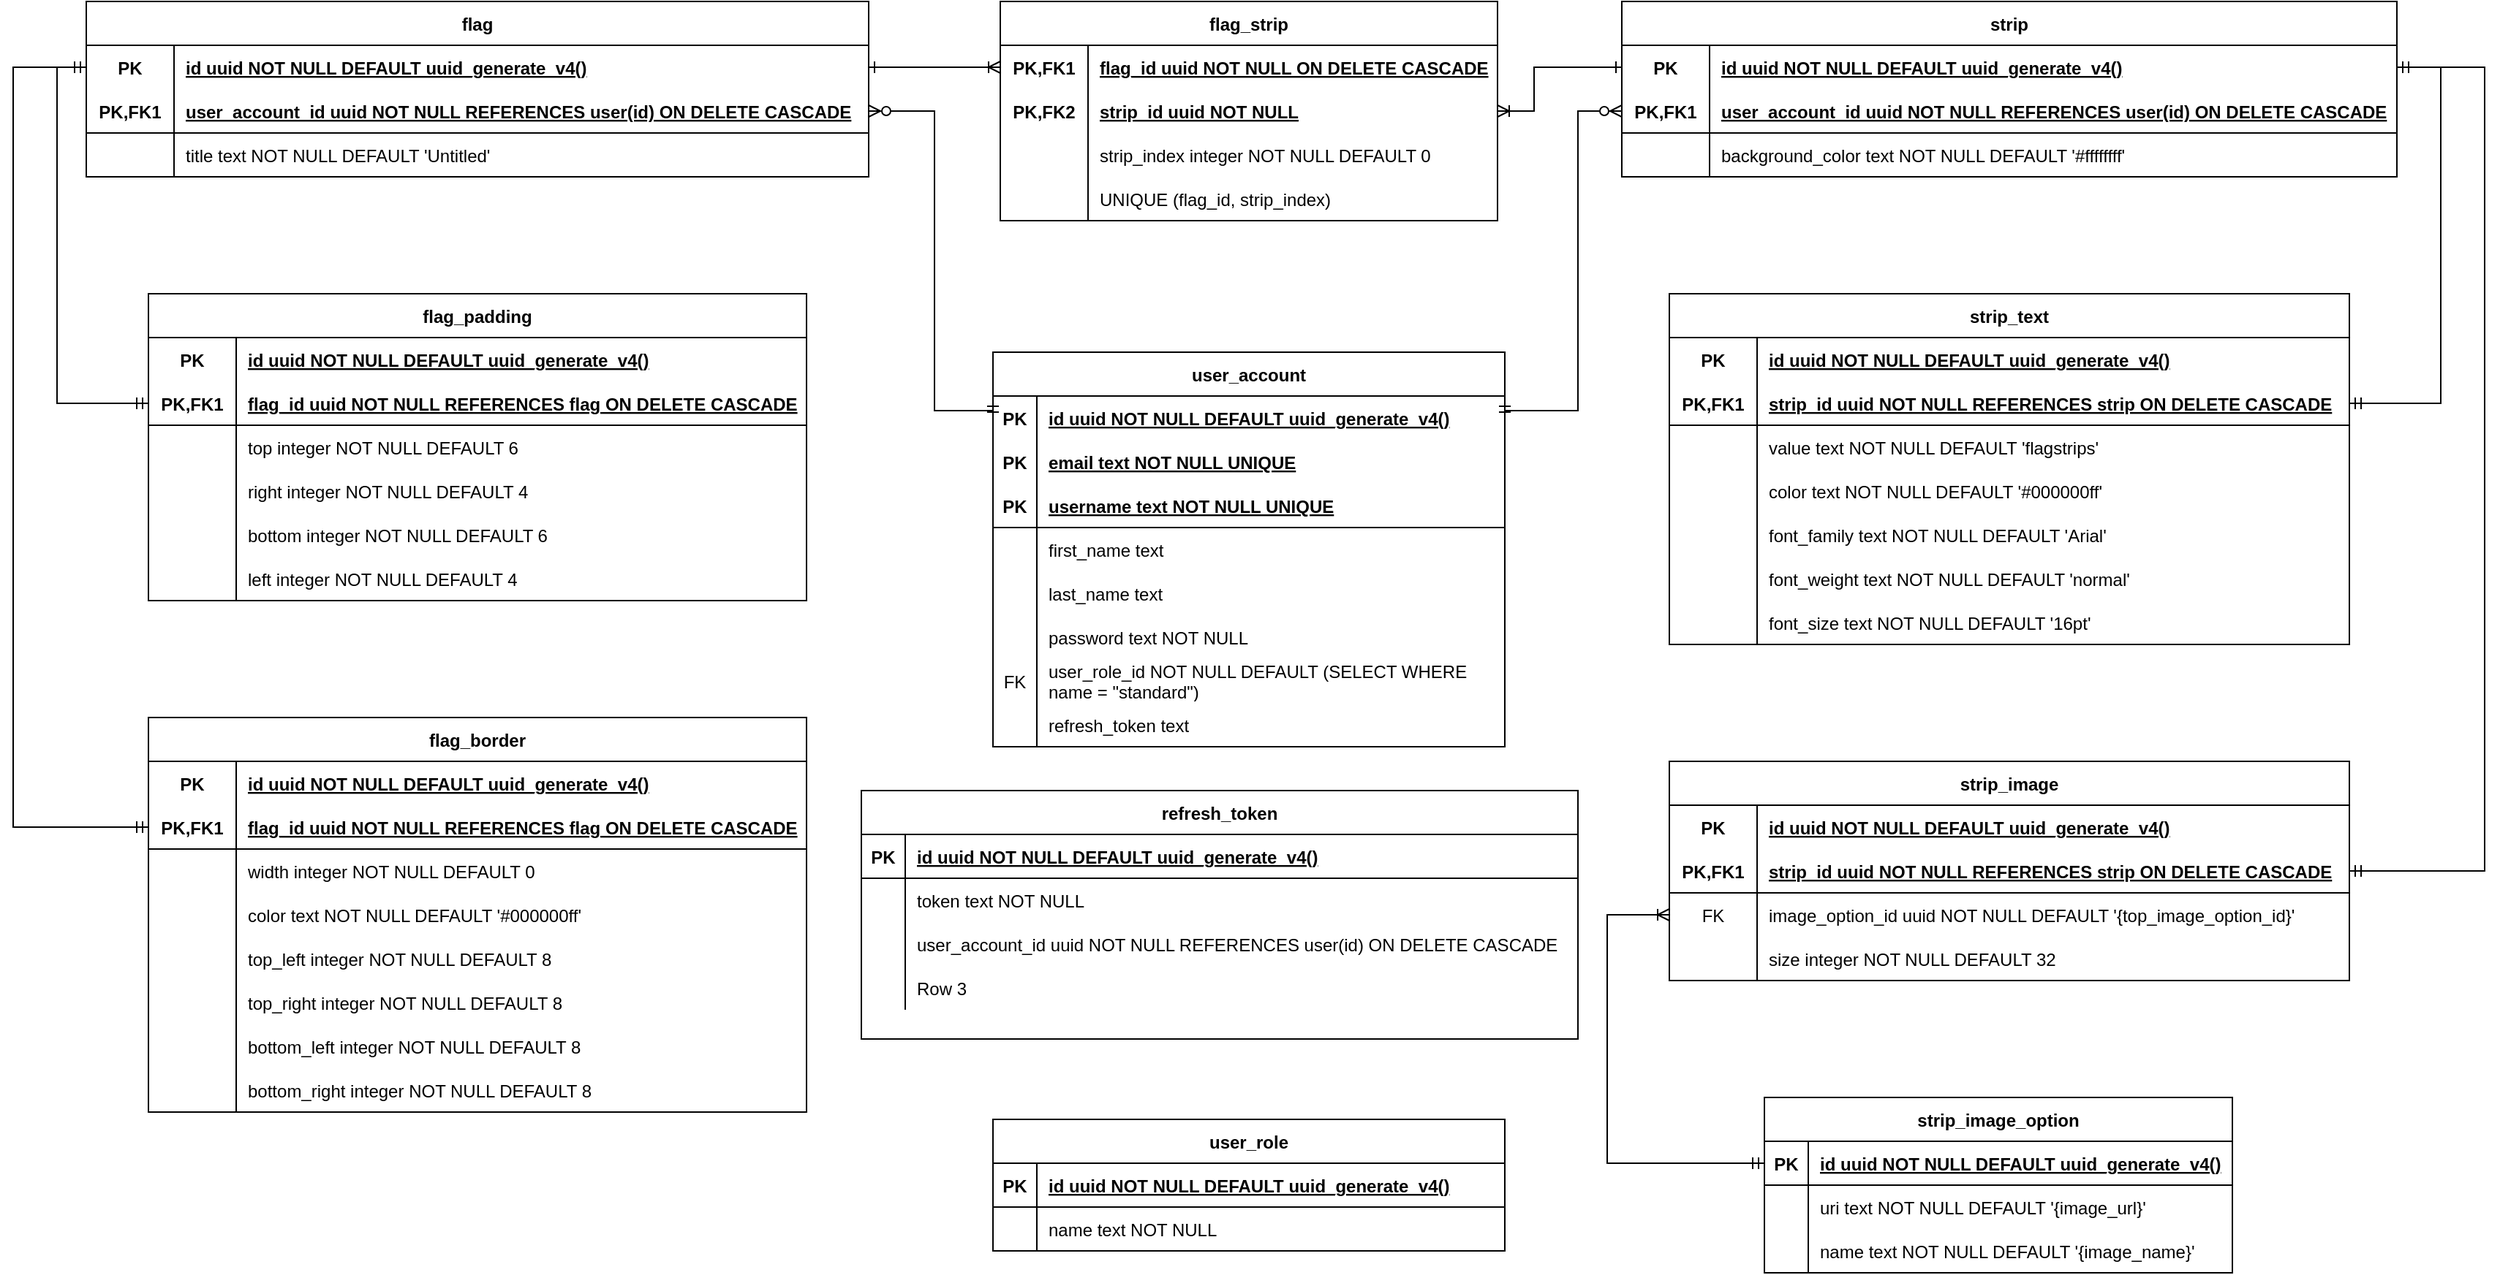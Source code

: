 <mxfile version="14.9.3" type="device"><diagram id="R2lEEEUBdFMjLlhIrx00" name="Page-1"><mxGraphModel dx="2912" dy="1156" grid="1" gridSize="10" guides="1" tooltips="1" connect="1" arrows="1" fold="1" page="1" pageScale="1" pageWidth="850" pageHeight="1100" math="0" shadow="0" extFonts="Permanent Marker^https://fonts.googleapis.com/css?family=Permanent+Marker"><root><mxCell id="0"/><mxCell id="1" parent="0"/><mxCell id="C-vyLk0tnHw3VtMMgP7b-2" value="flag" style="shape=table;startSize=30;container=1;collapsible=1;childLayout=tableLayout;fixedRows=1;rowLines=0;fontStyle=1;align=center;resizeLast=1;" parent="1" vertex="1"><mxGeometry x="-10" y="80" width="535" height="120" as="geometry"/></mxCell><mxCell id="UNhdO8GFjNrv85onoq7I-6" value="" style="shape=partialRectangle;collapsible=0;dropTarget=0;pointerEvents=0;fillColor=none;top=0;left=0;bottom=1;right=0;points=[[0,0.5],[1,0.5]];portConstraint=eastwest;strokeColor=none;" parent="C-vyLk0tnHw3VtMMgP7b-2" vertex="1"><mxGeometry y="30" width="535" height="30" as="geometry"/></mxCell><mxCell id="UNhdO8GFjNrv85onoq7I-7" value="PK" style="shape=partialRectangle;connectable=0;fillColor=none;top=0;left=0;bottom=0;right=0;fontStyle=1;overflow=hidden;" parent="UNhdO8GFjNrv85onoq7I-6" vertex="1"><mxGeometry width="60" height="30" as="geometry"/></mxCell><mxCell id="UNhdO8GFjNrv85onoq7I-8" value="id uuid NOT NULL DEFAULT uuid_generate_v4()" style="shape=partialRectangle;connectable=0;fillColor=none;top=0;left=0;bottom=0;right=0;align=left;spacingLeft=6;fontStyle=5;overflow=hidden;" parent="UNhdO8GFjNrv85onoq7I-6" vertex="1"><mxGeometry x="60" width="475" height="30" as="geometry"/></mxCell><mxCell id="cIe-y8uzcg8fIpaP_1yz-200" style="shape=partialRectangle;collapsible=0;dropTarget=0;pointerEvents=0;fillColor=none;top=0;left=0;bottom=1;right=0;points=[[0,0.5],[1,0.5]];portConstraint=eastwest;" parent="C-vyLk0tnHw3VtMMgP7b-2" vertex="1"><mxGeometry y="60" width="535" height="30" as="geometry"/></mxCell><mxCell id="cIe-y8uzcg8fIpaP_1yz-201" value="PK,FK1" style="shape=partialRectangle;connectable=0;fillColor=none;top=0;left=0;bottom=0;right=0;fontStyle=1;overflow=hidden;" parent="cIe-y8uzcg8fIpaP_1yz-200" vertex="1"><mxGeometry width="60" height="30" as="geometry"/></mxCell><mxCell id="cIe-y8uzcg8fIpaP_1yz-202" value="user_account_id uuid NOT NULL REFERENCES user(id) ON DELETE CASCADE" style="shape=partialRectangle;connectable=0;fillColor=none;top=0;left=0;bottom=0;right=0;align=left;spacingLeft=6;fontStyle=5;overflow=hidden;" parent="cIe-y8uzcg8fIpaP_1yz-200" vertex="1"><mxGeometry x="60" width="475" height="30" as="geometry"/></mxCell><mxCell id="C-vyLk0tnHw3VtMMgP7b-6" value="" style="shape=partialRectangle;collapsible=0;dropTarget=0;pointerEvents=0;fillColor=none;points=[[0,0.5],[1,0.5]];portConstraint=eastwest;top=0;left=0;right=0;bottom=0;" parent="C-vyLk0tnHw3VtMMgP7b-2" vertex="1"><mxGeometry y="90" width="535" height="30" as="geometry"/></mxCell><mxCell id="C-vyLk0tnHw3VtMMgP7b-7" value="" style="shape=partialRectangle;overflow=hidden;connectable=0;fillColor=none;top=0;left=0;bottom=0;right=0;" parent="C-vyLk0tnHw3VtMMgP7b-6" vertex="1"><mxGeometry width="60" height="30" as="geometry"/></mxCell><mxCell id="C-vyLk0tnHw3VtMMgP7b-8" value="title text NOT NULL DEFAULT 'Untitled'" style="shape=partialRectangle;overflow=hidden;connectable=0;fillColor=none;top=0;left=0;bottom=0;right=0;align=left;spacingLeft=6;" parent="C-vyLk0tnHw3VtMMgP7b-6" vertex="1"><mxGeometry x="60" width="475" height="30" as="geometry"/></mxCell><mxCell id="C-vyLk0tnHw3VtMMgP7b-13" value="flag_strip" style="shape=table;startSize=30;container=1;collapsible=1;childLayout=tableLayout;fixedRows=1;rowLines=0;fontStyle=1;align=center;resizeLast=1;" parent="1" vertex="1"><mxGeometry x="615" y="80" width="340" height="150" as="geometry"/></mxCell><mxCell id="C-vyLk0tnHw3VtMMgP7b-17" value="" style="shape=partialRectangle;collapsible=0;dropTarget=0;pointerEvents=0;fillColor=none;points=[[0,0.5],[1,0.5]];portConstraint=eastwest;top=0;left=0;right=0;bottom=0;" parent="C-vyLk0tnHw3VtMMgP7b-13" vertex="1"><mxGeometry y="30" width="340" height="30" as="geometry"/></mxCell><mxCell id="C-vyLk0tnHw3VtMMgP7b-18" value="PK,FK1" style="shape=partialRectangle;overflow=hidden;connectable=0;fillColor=none;top=0;left=0;bottom=0;right=0;fontStyle=1" parent="C-vyLk0tnHw3VtMMgP7b-17" vertex="1"><mxGeometry width="60" height="30" as="geometry"/></mxCell><mxCell id="C-vyLk0tnHw3VtMMgP7b-19" value="flag_id uuid NOT NULL ON DELETE CASCADE" style="shape=partialRectangle;overflow=hidden;connectable=0;fillColor=none;top=0;left=0;bottom=0;right=0;align=left;spacingLeft=6;fontStyle=5" parent="C-vyLk0tnHw3VtMMgP7b-17" vertex="1"><mxGeometry x="60" width="280" height="30" as="geometry"/></mxCell><mxCell id="C-vyLk0tnHw3VtMMgP7b-20" value="" style="shape=partialRectangle;collapsible=0;dropTarget=0;pointerEvents=0;fillColor=none;points=[[0,0.5],[1,0.5]];portConstraint=eastwest;top=0;left=0;right=0;bottom=0;" parent="C-vyLk0tnHw3VtMMgP7b-13" vertex="1"><mxGeometry y="60" width="340" height="30" as="geometry"/></mxCell><mxCell id="C-vyLk0tnHw3VtMMgP7b-21" value="PK,FK2" style="shape=partialRectangle;overflow=hidden;connectable=0;fillColor=none;top=0;left=0;bottom=0;right=0;fontStyle=1" parent="C-vyLk0tnHw3VtMMgP7b-20" vertex="1"><mxGeometry width="60" height="30" as="geometry"/></mxCell><mxCell id="C-vyLk0tnHw3VtMMgP7b-22" value="strip_id uuid NOT NULL" style="shape=partialRectangle;overflow=hidden;connectable=0;fillColor=none;top=0;left=0;bottom=0;right=0;align=left;spacingLeft=6;fontStyle=5" parent="C-vyLk0tnHw3VtMMgP7b-20" vertex="1"><mxGeometry x="60" width="280" height="30" as="geometry"/></mxCell><mxCell id="x90O1mOCyo1bObd5cGDE-1" style="shape=partialRectangle;collapsible=0;dropTarget=0;pointerEvents=0;fillColor=none;points=[[0,0.5],[1,0.5]];portConstraint=eastwest;top=0;left=0;right=0;bottom=0;" parent="C-vyLk0tnHw3VtMMgP7b-13" vertex="1"><mxGeometry y="90" width="340" height="30" as="geometry"/></mxCell><mxCell id="x90O1mOCyo1bObd5cGDE-2" style="shape=partialRectangle;overflow=hidden;connectable=0;fillColor=none;top=0;left=0;bottom=0;right=0;fontStyle=1" parent="x90O1mOCyo1bObd5cGDE-1" vertex="1"><mxGeometry width="60" height="30" as="geometry"/></mxCell><mxCell id="x90O1mOCyo1bObd5cGDE-3" value="strip_index integer NOT NULL DEFAULT 0" style="shape=partialRectangle;overflow=hidden;connectable=0;fillColor=none;top=0;left=0;bottom=0;right=0;align=left;spacingLeft=6;fontStyle=0" parent="x90O1mOCyo1bObd5cGDE-1" vertex="1"><mxGeometry x="60" width="280" height="30" as="geometry"/></mxCell><mxCell id="x90O1mOCyo1bObd5cGDE-4" style="shape=partialRectangle;collapsible=0;dropTarget=0;pointerEvents=0;fillColor=none;points=[[0,0.5],[1,0.5]];portConstraint=eastwest;top=0;left=0;right=0;bottom=0;" parent="C-vyLk0tnHw3VtMMgP7b-13" vertex="1"><mxGeometry y="120" width="340" height="30" as="geometry"/></mxCell><mxCell id="x90O1mOCyo1bObd5cGDE-5" style="shape=partialRectangle;overflow=hidden;connectable=0;fillColor=none;top=0;left=0;bottom=0;right=0;fontStyle=1" parent="x90O1mOCyo1bObd5cGDE-4" vertex="1"><mxGeometry width="60" height="30" as="geometry"/></mxCell><mxCell id="x90O1mOCyo1bObd5cGDE-6" value="UNIQUE (flag_id, strip_index)" style="shape=partialRectangle;overflow=hidden;connectable=0;fillColor=none;top=0;left=0;bottom=0;right=0;align=left;spacingLeft=6;fontStyle=0" parent="x90O1mOCyo1bObd5cGDE-4" vertex="1"><mxGeometry x="60" width="280" height="30" as="geometry"/></mxCell><mxCell id="C-vyLk0tnHw3VtMMgP7b-23" value="strip" style="shape=table;startSize=30;container=1;collapsible=1;childLayout=tableLayout;fixedRows=1;rowLines=0;fontStyle=1;align=center;resizeLast=1;" parent="1" vertex="1"><mxGeometry x="1040" y="80" width="530" height="120" as="geometry"><mxRectangle x="240" y="80" width="60" height="30" as="alternateBounds"/></mxGeometry></mxCell><mxCell id="C-vyLk0tnHw3VtMMgP7b-24" value="" style="shape=partialRectangle;collapsible=0;dropTarget=0;pointerEvents=0;fillColor=none;points=[[0,0.5],[1,0.5]];portConstraint=eastwest;top=0;left=0;right=0;bottom=1;strokeColor=none;" parent="C-vyLk0tnHw3VtMMgP7b-23" vertex="1"><mxGeometry y="30" width="530" height="30" as="geometry"/></mxCell><mxCell id="C-vyLk0tnHw3VtMMgP7b-25" value="PK" style="shape=partialRectangle;overflow=hidden;connectable=0;fillColor=none;top=0;left=0;bottom=0;right=0;fontStyle=1;" parent="C-vyLk0tnHw3VtMMgP7b-24" vertex="1"><mxGeometry width="60" height="30" as="geometry"/></mxCell><mxCell id="C-vyLk0tnHw3VtMMgP7b-26" value="id uuid NOT NULL DEFAULT uuid_generate_v4()" style="shape=partialRectangle;overflow=hidden;connectable=0;fillColor=none;top=0;left=0;bottom=0;right=0;align=left;spacingLeft=6;fontStyle=5;" parent="C-vyLk0tnHw3VtMMgP7b-24" vertex="1"><mxGeometry x="60" width="470" height="30" as="geometry"/></mxCell><mxCell id="cIe-y8uzcg8fIpaP_1yz-197" style="shape=partialRectangle;collapsible=0;dropTarget=0;pointerEvents=0;fillColor=none;points=[[0,0.5],[1,0.5]];portConstraint=eastwest;top=0;left=0;right=0;bottom=1;" parent="C-vyLk0tnHw3VtMMgP7b-23" vertex="1"><mxGeometry y="60" width="530" height="30" as="geometry"/></mxCell><mxCell id="cIe-y8uzcg8fIpaP_1yz-198" value="PK,FK1" style="shape=partialRectangle;overflow=hidden;connectable=0;fillColor=none;top=0;left=0;bottom=0;right=0;fontStyle=1;" parent="cIe-y8uzcg8fIpaP_1yz-197" vertex="1"><mxGeometry width="60" height="30" as="geometry"/></mxCell><mxCell id="cIe-y8uzcg8fIpaP_1yz-199" value="user_account_id uuid NOT NULL REFERENCES user(id) ON DELETE CASCADE" style="shape=partialRectangle;overflow=hidden;connectable=0;fillColor=none;top=0;left=0;bottom=0;right=0;align=left;spacingLeft=6;fontStyle=5;" parent="cIe-y8uzcg8fIpaP_1yz-197" vertex="1"><mxGeometry x="60" width="470" height="30" as="geometry"/></mxCell><mxCell id="lxJaTPxml7Ywc9OItyv6-4" value="" style="shape=partialRectangle;collapsible=0;dropTarget=0;pointerEvents=0;fillColor=none;top=0;left=0;bottom=0;right=0;points=[[0,0.5],[1,0.5]];portConstraint=eastwest;" parent="C-vyLk0tnHw3VtMMgP7b-23" vertex="1"><mxGeometry y="90" width="530" height="30" as="geometry"/></mxCell><mxCell id="lxJaTPxml7Ywc9OItyv6-5" value="" style="shape=partialRectangle;connectable=0;fillColor=none;top=0;left=0;bottom=0;right=0;editable=1;overflow=hidden;" parent="lxJaTPxml7Ywc9OItyv6-4" vertex="1"><mxGeometry width="60" height="30" as="geometry"/></mxCell><mxCell id="lxJaTPxml7Ywc9OItyv6-6" value="background_color text NOT NULL DEFAULT '#ffffffff'" style="shape=partialRectangle;connectable=0;fillColor=none;top=0;left=0;bottom=0;right=0;align=left;spacingLeft=6;overflow=hidden;" parent="lxJaTPxml7Ywc9OItyv6-4" vertex="1"><mxGeometry x="60" width="470" height="30" as="geometry"/></mxCell><mxCell id="cIe-y8uzcg8fIpaP_1yz-1" value="flag_padding" style="shape=table;startSize=30;container=1;collapsible=1;childLayout=tableLayout;fixedRows=1;rowLines=0;fontStyle=1;align=center;resizeLast=1;" parent="1" vertex="1"><mxGeometry x="32.5" y="280" width="450" height="210" as="geometry"/></mxCell><mxCell id="cIe-y8uzcg8fIpaP_1yz-2" value="" style="shape=partialRectangle;collapsible=0;dropTarget=0;pointerEvents=0;fillColor=none;top=0;left=0;bottom=1;right=0;points=[[0,0.5],[1,0.5]];portConstraint=eastwest;strokeColor=none;" parent="cIe-y8uzcg8fIpaP_1yz-1" vertex="1"><mxGeometry y="30" width="450" height="30" as="geometry"/></mxCell><mxCell id="cIe-y8uzcg8fIpaP_1yz-3" value="PK" style="shape=partialRectangle;connectable=0;fillColor=none;top=0;left=0;bottom=0;right=0;fontStyle=1;overflow=hidden;" parent="cIe-y8uzcg8fIpaP_1yz-2" vertex="1"><mxGeometry width="60" height="30" as="geometry"/></mxCell><mxCell id="cIe-y8uzcg8fIpaP_1yz-4" value="id uuid NOT NULL DEFAULT uuid_generate_v4()" style="shape=partialRectangle;connectable=0;fillColor=none;top=0;left=0;bottom=0;right=0;align=left;spacingLeft=6;fontStyle=5;overflow=hidden;" parent="cIe-y8uzcg8fIpaP_1yz-2" vertex="1"><mxGeometry x="60" width="390" height="30" as="geometry"/></mxCell><mxCell id="cIe-y8uzcg8fIpaP_1yz-159" style="shape=partialRectangle;collapsible=0;dropTarget=0;pointerEvents=0;fillColor=none;top=0;left=0;bottom=1;right=0;points=[[0,0.5],[1,0.5]];portConstraint=eastwest;" parent="cIe-y8uzcg8fIpaP_1yz-1" vertex="1"><mxGeometry y="60" width="450" height="30" as="geometry"/></mxCell><mxCell id="cIe-y8uzcg8fIpaP_1yz-160" value="PK,FK1" style="shape=partialRectangle;connectable=0;fillColor=none;top=0;left=0;bottom=0;right=0;fontStyle=1;overflow=hidden;" parent="cIe-y8uzcg8fIpaP_1yz-159" vertex="1"><mxGeometry width="60" height="30" as="geometry"/></mxCell><mxCell id="cIe-y8uzcg8fIpaP_1yz-161" value="flag_id uuid NOT NULL REFERENCES flag ON DELETE CASCADE" style="shape=partialRectangle;connectable=0;fillColor=none;top=0;left=0;bottom=0;right=0;align=left;spacingLeft=6;fontStyle=5;overflow=hidden;" parent="cIe-y8uzcg8fIpaP_1yz-159" vertex="1"><mxGeometry x="60" width="390" height="30" as="geometry"/></mxCell><mxCell id="cIe-y8uzcg8fIpaP_1yz-5" value="" style="shape=partialRectangle;collapsible=0;dropTarget=0;pointerEvents=0;fillColor=none;top=0;left=0;bottom=0;right=0;points=[[0,0.5],[1,0.5]];portConstraint=eastwest;" parent="cIe-y8uzcg8fIpaP_1yz-1" vertex="1"><mxGeometry y="90" width="450" height="30" as="geometry"/></mxCell><mxCell id="cIe-y8uzcg8fIpaP_1yz-6" value="" style="shape=partialRectangle;connectable=0;fillColor=none;top=0;left=0;bottom=0;right=0;editable=1;overflow=hidden;" parent="cIe-y8uzcg8fIpaP_1yz-5" vertex="1"><mxGeometry width="60" height="30" as="geometry"/></mxCell><mxCell id="cIe-y8uzcg8fIpaP_1yz-7" value="top integer NOT NULL DEFAULT 6" style="shape=partialRectangle;connectable=0;fillColor=none;top=0;left=0;bottom=0;right=0;align=left;spacingLeft=6;overflow=hidden;" parent="cIe-y8uzcg8fIpaP_1yz-5" vertex="1"><mxGeometry x="60" width="390" height="30" as="geometry"/></mxCell><mxCell id="cIe-y8uzcg8fIpaP_1yz-8" value="" style="shape=partialRectangle;collapsible=0;dropTarget=0;pointerEvents=0;fillColor=none;top=0;left=0;bottom=0;right=0;points=[[0,0.5],[1,0.5]];portConstraint=eastwest;" parent="cIe-y8uzcg8fIpaP_1yz-1" vertex="1"><mxGeometry y="120" width="450" height="30" as="geometry"/></mxCell><mxCell id="cIe-y8uzcg8fIpaP_1yz-9" value="" style="shape=partialRectangle;connectable=0;fillColor=none;top=0;left=0;bottom=0;right=0;editable=1;overflow=hidden;" parent="cIe-y8uzcg8fIpaP_1yz-8" vertex="1"><mxGeometry width="60" height="30" as="geometry"/></mxCell><mxCell id="cIe-y8uzcg8fIpaP_1yz-10" value="right integer NOT NULL DEFAULT 4" style="shape=partialRectangle;connectable=0;fillColor=none;top=0;left=0;bottom=0;right=0;align=left;spacingLeft=6;overflow=hidden;" parent="cIe-y8uzcg8fIpaP_1yz-8" vertex="1"><mxGeometry x="60" width="390" height="30" as="geometry"/></mxCell><mxCell id="cIe-y8uzcg8fIpaP_1yz-11" value="" style="shape=partialRectangle;collapsible=0;dropTarget=0;pointerEvents=0;fillColor=none;top=0;left=0;bottom=0;right=0;points=[[0,0.5],[1,0.5]];portConstraint=eastwest;" parent="cIe-y8uzcg8fIpaP_1yz-1" vertex="1"><mxGeometry y="150" width="450" height="30" as="geometry"/></mxCell><mxCell id="cIe-y8uzcg8fIpaP_1yz-12" value="" style="shape=partialRectangle;connectable=0;fillColor=none;top=0;left=0;bottom=0;right=0;editable=1;overflow=hidden;" parent="cIe-y8uzcg8fIpaP_1yz-11" vertex="1"><mxGeometry width="60" height="30" as="geometry"/></mxCell><mxCell id="cIe-y8uzcg8fIpaP_1yz-13" value="bottom integer NOT NULL DEFAULT 6" style="shape=partialRectangle;connectable=0;fillColor=none;top=0;left=0;bottom=0;right=0;align=left;spacingLeft=6;overflow=hidden;" parent="cIe-y8uzcg8fIpaP_1yz-11" vertex="1"><mxGeometry x="60" width="390" height="30" as="geometry"/></mxCell><mxCell id="cIe-y8uzcg8fIpaP_1yz-20" style="shape=partialRectangle;collapsible=0;dropTarget=0;pointerEvents=0;fillColor=none;top=0;left=0;bottom=0;right=0;points=[[0,0.5],[1,0.5]];portConstraint=eastwest;" parent="cIe-y8uzcg8fIpaP_1yz-1" vertex="1"><mxGeometry y="180" width="450" height="30" as="geometry"/></mxCell><mxCell id="cIe-y8uzcg8fIpaP_1yz-21" style="shape=partialRectangle;connectable=0;fillColor=none;top=0;left=0;bottom=0;right=0;editable=1;overflow=hidden;" parent="cIe-y8uzcg8fIpaP_1yz-20" vertex="1"><mxGeometry width="60" height="30" as="geometry"/></mxCell><mxCell id="cIe-y8uzcg8fIpaP_1yz-22" value="left integer NOT NULL DEFAULT 4" style="shape=partialRectangle;connectable=0;fillColor=none;top=0;left=0;bottom=0;right=0;align=left;spacingLeft=6;overflow=hidden;" parent="cIe-y8uzcg8fIpaP_1yz-20" vertex="1"><mxGeometry x="60" width="390" height="30" as="geometry"/></mxCell><mxCell id="cIe-y8uzcg8fIpaP_1yz-26" value="flag_border" style="shape=table;startSize=30;container=1;collapsible=1;childLayout=tableLayout;fixedRows=1;rowLines=0;fontStyle=1;align=center;resizeLast=1;" parent="1" vertex="1"><mxGeometry x="32.5" y="570" width="450" height="270" as="geometry"/></mxCell><mxCell id="cIe-y8uzcg8fIpaP_1yz-27" value="" style="shape=partialRectangle;collapsible=0;dropTarget=0;pointerEvents=0;fillColor=none;top=0;left=0;bottom=1;right=0;points=[[0,0.5],[1,0.5]];portConstraint=eastwest;strokeColor=none;" parent="cIe-y8uzcg8fIpaP_1yz-26" vertex="1"><mxGeometry y="30" width="450" height="30" as="geometry"/></mxCell><mxCell id="cIe-y8uzcg8fIpaP_1yz-28" value="PK" style="shape=partialRectangle;connectable=0;fillColor=none;top=0;left=0;bottom=0;right=0;fontStyle=1;overflow=hidden;" parent="cIe-y8uzcg8fIpaP_1yz-27" vertex="1"><mxGeometry width="60" height="30" as="geometry"/></mxCell><mxCell id="cIe-y8uzcg8fIpaP_1yz-29" value="id uuid NOT NULL DEFAULT uuid_generate_v4()" style="shape=partialRectangle;connectable=0;fillColor=none;top=0;left=0;bottom=0;right=0;align=left;spacingLeft=6;fontStyle=5;overflow=hidden;" parent="cIe-y8uzcg8fIpaP_1yz-27" vertex="1"><mxGeometry x="60" width="390" height="30" as="geometry"/></mxCell><mxCell id="cIe-y8uzcg8fIpaP_1yz-162" style="shape=partialRectangle;collapsible=0;dropTarget=0;pointerEvents=0;fillColor=none;top=0;left=0;bottom=1;right=0;points=[[0,0.5],[1,0.5]];portConstraint=eastwest;" parent="cIe-y8uzcg8fIpaP_1yz-26" vertex="1"><mxGeometry y="60" width="450" height="30" as="geometry"/></mxCell><mxCell id="cIe-y8uzcg8fIpaP_1yz-163" value="PK,FK1" style="shape=partialRectangle;connectable=0;fillColor=none;top=0;left=0;bottom=0;right=0;fontStyle=1;overflow=hidden;" parent="cIe-y8uzcg8fIpaP_1yz-162" vertex="1"><mxGeometry width="60" height="30" as="geometry"/></mxCell><mxCell id="cIe-y8uzcg8fIpaP_1yz-164" value="flag_id uuid NOT NULL REFERENCES flag ON DELETE CASCADE" style="shape=partialRectangle;connectable=0;fillColor=none;top=0;left=0;bottom=0;right=0;align=left;spacingLeft=6;fontStyle=5;overflow=hidden;" parent="cIe-y8uzcg8fIpaP_1yz-162" vertex="1"><mxGeometry x="60" width="390" height="30" as="geometry"/></mxCell><mxCell id="cIe-y8uzcg8fIpaP_1yz-33" value="" style="shape=partialRectangle;collapsible=0;dropTarget=0;pointerEvents=0;fillColor=none;top=0;left=0;bottom=0;right=0;points=[[0,0.5],[1,0.5]];portConstraint=eastwest;" parent="cIe-y8uzcg8fIpaP_1yz-26" vertex="1"><mxGeometry y="90" width="450" height="30" as="geometry"/></mxCell><mxCell id="cIe-y8uzcg8fIpaP_1yz-34" value="" style="shape=partialRectangle;connectable=0;fillColor=none;top=0;left=0;bottom=0;right=0;editable=1;overflow=hidden;" parent="cIe-y8uzcg8fIpaP_1yz-33" vertex="1"><mxGeometry width="60" height="30" as="geometry"/></mxCell><mxCell id="cIe-y8uzcg8fIpaP_1yz-35" value="width integer NOT NULL DEFAULT 0" style="shape=partialRectangle;connectable=0;fillColor=none;top=0;left=0;bottom=0;right=0;align=left;spacingLeft=6;overflow=hidden;" parent="cIe-y8uzcg8fIpaP_1yz-33" vertex="1"><mxGeometry x="60" width="390" height="30" as="geometry"/></mxCell><mxCell id="cIe-y8uzcg8fIpaP_1yz-36" value="" style="shape=partialRectangle;collapsible=0;dropTarget=0;pointerEvents=0;fillColor=none;top=0;left=0;bottom=0;right=0;points=[[0,0.5],[1,0.5]];portConstraint=eastwest;" parent="cIe-y8uzcg8fIpaP_1yz-26" vertex="1"><mxGeometry y="120" width="450" height="30" as="geometry"/></mxCell><mxCell id="cIe-y8uzcg8fIpaP_1yz-37" value="" style="shape=partialRectangle;connectable=0;fillColor=none;top=0;left=0;bottom=0;right=0;editable=1;overflow=hidden;" parent="cIe-y8uzcg8fIpaP_1yz-36" vertex="1"><mxGeometry width="60" height="30" as="geometry"/></mxCell><mxCell id="cIe-y8uzcg8fIpaP_1yz-38" value="color text NOT NULL DEFAULT '#000000ff'" style="shape=partialRectangle;connectable=0;fillColor=none;top=0;left=0;bottom=0;right=0;align=left;spacingLeft=6;overflow=hidden;" parent="cIe-y8uzcg8fIpaP_1yz-36" vertex="1"><mxGeometry x="60" width="390" height="30" as="geometry"/></mxCell><mxCell id="cIe-y8uzcg8fIpaP_1yz-39" value="" style="shape=partialRectangle;collapsible=0;dropTarget=0;pointerEvents=0;fillColor=none;top=0;left=0;bottom=0;right=0;points=[[0,0.5],[1,0.5]];portConstraint=eastwest;" parent="cIe-y8uzcg8fIpaP_1yz-26" vertex="1"><mxGeometry y="150" width="450" height="30" as="geometry"/></mxCell><mxCell id="cIe-y8uzcg8fIpaP_1yz-40" value="" style="shape=partialRectangle;connectable=0;fillColor=none;top=0;left=0;bottom=0;right=0;editable=1;overflow=hidden;" parent="cIe-y8uzcg8fIpaP_1yz-39" vertex="1"><mxGeometry width="60" height="30" as="geometry"/></mxCell><mxCell id="cIe-y8uzcg8fIpaP_1yz-41" value="top_left integer NOT NULL DEFAULT 8" style="shape=partialRectangle;connectable=0;fillColor=none;top=0;left=0;bottom=0;right=0;align=left;spacingLeft=6;overflow=hidden;" parent="cIe-y8uzcg8fIpaP_1yz-39" vertex="1"><mxGeometry x="60" width="390" height="30" as="geometry"/></mxCell><mxCell id="cIe-y8uzcg8fIpaP_1yz-42" style="shape=partialRectangle;collapsible=0;dropTarget=0;pointerEvents=0;fillColor=none;top=0;left=0;bottom=0;right=0;points=[[0,0.5],[1,0.5]];portConstraint=eastwest;" parent="cIe-y8uzcg8fIpaP_1yz-26" vertex="1"><mxGeometry y="180" width="450" height="30" as="geometry"/></mxCell><mxCell id="cIe-y8uzcg8fIpaP_1yz-43" style="shape=partialRectangle;connectable=0;fillColor=none;top=0;left=0;bottom=0;right=0;editable=1;overflow=hidden;" parent="cIe-y8uzcg8fIpaP_1yz-42" vertex="1"><mxGeometry width="60" height="30" as="geometry"/></mxCell><mxCell id="cIe-y8uzcg8fIpaP_1yz-44" value="top_right integer NOT NULL DEFAULT 8" style="shape=partialRectangle;connectable=0;fillColor=none;top=0;left=0;bottom=0;right=0;align=left;spacingLeft=6;overflow=hidden;" parent="cIe-y8uzcg8fIpaP_1yz-42" vertex="1"><mxGeometry x="60" width="390" height="30" as="geometry"/></mxCell><mxCell id="cIe-y8uzcg8fIpaP_1yz-45" style="shape=partialRectangle;collapsible=0;dropTarget=0;pointerEvents=0;fillColor=none;top=0;left=0;bottom=0;right=0;points=[[0,0.5],[1,0.5]];portConstraint=eastwest;" parent="cIe-y8uzcg8fIpaP_1yz-26" vertex="1"><mxGeometry y="210" width="450" height="30" as="geometry"/></mxCell><mxCell id="cIe-y8uzcg8fIpaP_1yz-46" style="shape=partialRectangle;connectable=0;fillColor=none;top=0;left=0;bottom=0;right=0;editable=1;overflow=hidden;" parent="cIe-y8uzcg8fIpaP_1yz-45" vertex="1"><mxGeometry width="60" height="30" as="geometry"/></mxCell><mxCell id="cIe-y8uzcg8fIpaP_1yz-47" value="bottom_left integer NOT NULL DEFAULT 8" style="shape=partialRectangle;connectable=0;fillColor=none;top=0;left=0;bottom=0;right=0;align=left;spacingLeft=6;overflow=hidden;" parent="cIe-y8uzcg8fIpaP_1yz-45" vertex="1"><mxGeometry x="60" width="390" height="30" as="geometry"/></mxCell><mxCell id="cIe-y8uzcg8fIpaP_1yz-48" style="shape=partialRectangle;collapsible=0;dropTarget=0;pointerEvents=0;fillColor=none;top=0;left=0;bottom=0;right=0;points=[[0,0.5],[1,0.5]];portConstraint=eastwest;" parent="cIe-y8uzcg8fIpaP_1yz-26" vertex="1"><mxGeometry y="240" width="450" height="30" as="geometry"/></mxCell><mxCell id="cIe-y8uzcg8fIpaP_1yz-49" style="shape=partialRectangle;connectable=0;fillColor=none;top=0;left=0;bottom=0;right=0;editable=1;overflow=hidden;" parent="cIe-y8uzcg8fIpaP_1yz-48" vertex="1"><mxGeometry width="60" height="30" as="geometry"/></mxCell><mxCell id="cIe-y8uzcg8fIpaP_1yz-50" value="bottom_right integer NOT NULL DEFAULT 8" style="shape=partialRectangle;connectable=0;fillColor=none;top=0;left=0;bottom=0;right=0;align=left;spacingLeft=6;overflow=hidden;" parent="cIe-y8uzcg8fIpaP_1yz-48" vertex="1"><mxGeometry x="60" width="390" height="30" as="geometry"/></mxCell><mxCell id="cIe-y8uzcg8fIpaP_1yz-51" value="strip_text" style="shape=table;startSize=30;container=1;collapsible=1;childLayout=tableLayout;fixedRows=1;rowLines=0;fontStyle=1;align=center;resizeLast=1;" parent="1" vertex="1"><mxGeometry x="1072.5" y="280" width="465" height="240" as="geometry"/></mxCell><mxCell id="cIe-y8uzcg8fIpaP_1yz-52" value="" style="shape=partialRectangle;collapsible=0;dropTarget=0;pointerEvents=0;fillColor=none;points=[[0,0.5],[1,0.5]];portConstraint=eastwest;top=0;left=0;right=0;bottom=1;strokeColor=none;" parent="cIe-y8uzcg8fIpaP_1yz-51" vertex="1"><mxGeometry y="30" width="465" height="30" as="geometry"/></mxCell><mxCell id="cIe-y8uzcg8fIpaP_1yz-53" value="PK" style="shape=partialRectangle;overflow=hidden;connectable=0;fillColor=none;top=0;left=0;bottom=0;right=0;fontStyle=1;" parent="cIe-y8uzcg8fIpaP_1yz-52" vertex="1"><mxGeometry width="60" height="30" as="geometry"/></mxCell><mxCell id="cIe-y8uzcg8fIpaP_1yz-54" value="id uuid NOT NULL DEFAULT uuid_generate_v4()" style="shape=partialRectangle;overflow=hidden;connectable=0;fillColor=none;top=0;left=0;bottom=0;right=0;align=left;spacingLeft=6;fontStyle=5;" parent="cIe-y8uzcg8fIpaP_1yz-52" vertex="1"><mxGeometry x="60" width="405" height="30" as="geometry"/></mxCell><mxCell id="cIe-y8uzcg8fIpaP_1yz-126" style="shape=partialRectangle;collapsible=0;dropTarget=0;pointerEvents=0;fillColor=none;points=[[0,0.5],[1,0.5]];portConstraint=eastwest;top=0;left=0;right=0;bottom=1;" parent="cIe-y8uzcg8fIpaP_1yz-51" vertex="1"><mxGeometry y="60" width="465" height="30" as="geometry"/></mxCell><mxCell id="cIe-y8uzcg8fIpaP_1yz-127" value="PK,FK1" style="shape=partialRectangle;overflow=hidden;connectable=0;fillColor=none;top=0;left=0;bottom=0;right=0;fontStyle=1;" parent="cIe-y8uzcg8fIpaP_1yz-126" vertex="1"><mxGeometry width="60" height="30" as="geometry"/></mxCell><mxCell id="cIe-y8uzcg8fIpaP_1yz-128" value="strip_id uuid NOT NULL REFERENCES strip ON DELETE CASCADE" style="shape=partialRectangle;overflow=hidden;connectable=0;fillColor=none;top=0;left=0;bottom=0;right=0;align=left;spacingLeft=6;fontStyle=5;" parent="cIe-y8uzcg8fIpaP_1yz-126" vertex="1"><mxGeometry x="60" width="405" height="30" as="geometry"/></mxCell><mxCell id="cIe-y8uzcg8fIpaP_1yz-55" value="" style="shape=partialRectangle;collapsible=0;dropTarget=0;pointerEvents=0;fillColor=none;points=[[0,0.5],[1,0.5]];portConstraint=eastwest;top=0;left=0;right=0;bottom=0;" parent="cIe-y8uzcg8fIpaP_1yz-51" vertex="1"><mxGeometry y="90" width="465" height="30" as="geometry"/></mxCell><mxCell id="cIe-y8uzcg8fIpaP_1yz-56" value="" style="shape=partialRectangle;overflow=hidden;connectable=0;fillColor=none;top=0;left=0;bottom=0;right=0;" parent="cIe-y8uzcg8fIpaP_1yz-55" vertex="1"><mxGeometry width="60" height="30" as="geometry"/></mxCell><mxCell id="cIe-y8uzcg8fIpaP_1yz-57" value="value text NOT NULL DEFAULT 'flagstrips'" style="shape=partialRectangle;overflow=hidden;connectable=0;fillColor=none;top=0;left=0;bottom=0;right=0;align=left;spacingLeft=6;" parent="cIe-y8uzcg8fIpaP_1yz-55" vertex="1"><mxGeometry x="60" width="405" height="30" as="geometry"/></mxCell><mxCell id="cIe-y8uzcg8fIpaP_1yz-58" value="" style="shape=partialRectangle;collapsible=0;dropTarget=0;pointerEvents=0;fillColor=none;top=0;left=0;bottom=0;right=0;points=[[0,0.5],[1,0.5]];portConstraint=eastwest;" parent="cIe-y8uzcg8fIpaP_1yz-51" vertex="1"><mxGeometry y="120" width="465" height="30" as="geometry"/></mxCell><mxCell id="cIe-y8uzcg8fIpaP_1yz-59" value="" style="shape=partialRectangle;connectable=0;fillColor=none;top=0;left=0;bottom=0;right=0;editable=1;overflow=hidden;" parent="cIe-y8uzcg8fIpaP_1yz-58" vertex="1"><mxGeometry width="60" height="30" as="geometry"/></mxCell><mxCell id="cIe-y8uzcg8fIpaP_1yz-60" value="color text NOT NULL DEFAULT '#000000ff'" style="shape=partialRectangle;connectable=0;fillColor=none;top=0;left=0;bottom=0;right=0;align=left;spacingLeft=6;overflow=hidden;" parent="cIe-y8uzcg8fIpaP_1yz-58" vertex="1"><mxGeometry x="60" width="405" height="30" as="geometry"/></mxCell><mxCell id="cIe-y8uzcg8fIpaP_1yz-61" value="" style="shape=partialRectangle;collapsible=0;dropTarget=0;pointerEvents=0;fillColor=none;top=0;left=0;bottom=0;right=0;points=[[0,0.5],[1,0.5]];portConstraint=eastwest;" parent="cIe-y8uzcg8fIpaP_1yz-51" vertex="1"><mxGeometry y="150" width="465" height="30" as="geometry"/></mxCell><mxCell id="cIe-y8uzcg8fIpaP_1yz-62" value="" style="shape=partialRectangle;connectable=0;fillColor=none;top=0;left=0;bottom=0;right=0;editable=1;overflow=hidden;" parent="cIe-y8uzcg8fIpaP_1yz-61" vertex="1"><mxGeometry width="60" height="30" as="geometry"/></mxCell><mxCell id="cIe-y8uzcg8fIpaP_1yz-63" value="font_family text NOT NULL DEFAULT 'Arial'" style="shape=partialRectangle;connectable=0;fillColor=none;top=0;left=0;bottom=0;right=0;align=left;spacingLeft=6;overflow=hidden;" parent="cIe-y8uzcg8fIpaP_1yz-61" vertex="1"><mxGeometry x="60" width="405" height="30" as="geometry"/></mxCell><mxCell id="cIe-y8uzcg8fIpaP_1yz-64" value="" style="shape=partialRectangle;collapsible=0;dropTarget=0;pointerEvents=0;fillColor=none;top=0;left=0;bottom=0;right=0;points=[[0,0.5],[1,0.5]];portConstraint=eastwest;" parent="cIe-y8uzcg8fIpaP_1yz-51" vertex="1"><mxGeometry y="180" width="465" height="30" as="geometry"/></mxCell><mxCell id="cIe-y8uzcg8fIpaP_1yz-65" value="" style="shape=partialRectangle;connectable=0;fillColor=none;top=0;left=0;bottom=0;right=0;editable=1;overflow=hidden;" parent="cIe-y8uzcg8fIpaP_1yz-64" vertex="1"><mxGeometry width="60" height="30" as="geometry"/></mxCell><mxCell id="cIe-y8uzcg8fIpaP_1yz-66" value="font_weight text NOT NULL DEFAULT 'normal'" style="shape=partialRectangle;connectable=0;fillColor=none;top=0;left=0;bottom=0;right=0;align=left;spacingLeft=6;overflow=hidden;" parent="cIe-y8uzcg8fIpaP_1yz-64" vertex="1"><mxGeometry x="60" width="405" height="30" as="geometry"/></mxCell><mxCell id="cIe-y8uzcg8fIpaP_1yz-67" style="shape=partialRectangle;collapsible=0;dropTarget=0;pointerEvents=0;fillColor=none;top=0;left=0;bottom=0;right=0;points=[[0,0.5],[1,0.5]];portConstraint=eastwest;" parent="cIe-y8uzcg8fIpaP_1yz-51" vertex="1"><mxGeometry y="210" width="465" height="30" as="geometry"/></mxCell><mxCell id="cIe-y8uzcg8fIpaP_1yz-68" style="shape=partialRectangle;connectable=0;fillColor=none;top=0;left=0;bottom=0;right=0;editable=1;overflow=hidden;" parent="cIe-y8uzcg8fIpaP_1yz-67" vertex="1"><mxGeometry width="60" height="30" as="geometry"/></mxCell><mxCell id="cIe-y8uzcg8fIpaP_1yz-69" value="font_size text NOT NULL DEFAULT '16pt'" style="shape=partialRectangle;connectable=0;fillColor=none;top=0;left=0;bottom=0;right=0;align=left;spacingLeft=6;overflow=hidden;" parent="cIe-y8uzcg8fIpaP_1yz-67" vertex="1"><mxGeometry x="60" width="405" height="30" as="geometry"/></mxCell><mxCell id="cIe-y8uzcg8fIpaP_1yz-79" value="strip_image_option" style="shape=table;startSize=30;container=1;collapsible=1;childLayout=tableLayout;fixedRows=1;rowLines=0;fontStyle=1;align=center;resizeLast=1;" parent="1" vertex="1"><mxGeometry x="1137.5" y="830" width="320" height="120" as="geometry"/></mxCell><mxCell id="cIe-y8uzcg8fIpaP_1yz-80" value="" style="shape=partialRectangle;collapsible=0;dropTarget=0;pointerEvents=0;fillColor=none;points=[[0,0.5],[1,0.5]];portConstraint=eastwest;top=0;left=0;right=0;bottom=1;" parent="cIe-y8uzcg8fIpaP_1yz-79" vertex="1"><mxGeometry y="30" width="320" height="30" as="geometry"/></mxCell><mxCell id="cIe-y8uzcg8fIpaP_1yz-81" value="PK" style="shape=partialRectangle;overflow=hidden;connectable=0;fillColor=none;top=0;left=0;bottom=0;right=0;fontStyle=1;" parent="cIe-y8uzcg8fIpaP_1yz-80" vertex="1"><mxGeometry width="30" height="30" as="geometry"/></mxCell><mxCell id="cIe-y8uzcg8fIpaP_1yz-82" value="id uuid NOT NULL DEFAULT uuid_generate_v4()" style="shape=partialRectangle;overflow=hidden;connectable=0;fillColor=none;top=0;left=0;bottom=0;right=0;align=left;spacingLeft=6;fontStyle=5;" parent="cIe-y8uzcg8fIpaP_1yz-80" vertex="1"><mxGeometry x="30" width="290" height="30" as="geometry"/></mxCell><mxCell id="cIe-y8uzcg8fIpaP_1yz-83" value="" style="shape=partialRectangle;collapsible=0;dropTarget=0;pointerEvents=0;fillColor=none;points=[[0,0.5],[1,0.5]];portConstraint=eastwest;top=0;left=0;right=0;bottom=0;" parent="cIe-y8uzcg8fIpaP_1yz-79" vertex="1"><mxGeometry y="60" width="320" height="30" as="geometry"/></mxCell><mxCell id="cIe-y8uzcg8fIpaP_1yz-84" value="" style="shape=partialRectangle;overflow=hidden;connectable=0;fillColor=none;top=0;left=0;bottom=0;right=0;" parent="cIe-y8uzcg8fIpaP_1yz-83" vertex="1"><mxGeometry width="30" height="30" as="geometry"/></mxCell><mxCell id="cIe-y8uzcg8fIpaP_1yz-85" value="uri text NOT NULL DEFAULT '{image_url}'" style="shape=partialRectangle;overflow=hidden;connectable=0;fillColor=none;top=0;left=0;bottom=0;right=0;align=left;spacingLeft=6;" parent="cIe-y8uzcg8fIpaP_1yz-83" vertex="1"><mxGeometry x="30" width="290" height="30" as="geometry"/></mxCell><mxCell id="cIe-y8uzcg8fIpaP_1yz-86" value="" style="shape=partialRectangle;collapsible=0;dropTarget=0;pointerEvents=0;fillColor=none;top=0;left=0;bottom=0;right=0;points=[[0,0.5],[1,0.5]];portConstraint=eastwest;" parent="cIe-y8uzcg8fIpaP_1yz-79" vertex="1"><mxGeometry y="90" width="320" height="30" as="geometry"/></mxCell><mxCell id="cIe-y8uzcg8fIpaP_1yz-87" value="" style="shape=partialRectangle;connectable=0;fillColor=none;top=0;left=0;bottom=0;right=0;editable=1;overflow=hidden;" parent="cIe-y8uzcg8fIpaP_1yz-86" vertex="1"><mxGeometry width="30" height="30" as="geometry"/></mxCell><mxCell id="cIe-y8uzcg8fIpaP_1yz-88" value="name text NOT NULL DEFAULT '{image_name}'" style="shape=partialRectangle;connectable=0;fillColor=none;top=0;left=0;bottom=0;right=0;align=left;spacingLeft=6;overflow=hidden;" parent="cIe-y8uzcg8fIpaP_1yz-86" vertex="1"><mxGeometry x="30" width="290" height="30" as="geometry"/></mxCell><mxCell id="cIe-y8uzcg8fIpaP_1yz-98" value="strip_image" style="shape=table;startSize=30;container=1;collapsible=1;childLayout=tableLayout;fixedRows=1;rowLines=0;fontStyle=1;align=center;resizeLast=1;" parent="1" vertex="1"><mxGeometry x="1072.5" y="600" width="465" height="150" as="geometry"/></mxCell><mxCell id="cIe-y8uzcg8fIpaP_1yz-99" value="" style="shape=partialRectangle;collapsible=0;dropTarget=0;pointerEvents=0;fillColor=none;points=[[0,0.5],[1,0.5]];portConstraint=eastwest;top=0;left=0;right=0;bottom=1;strokeColor=none;" parent="cIe-y8uzcg8fIpaP_1yz-98" vertex="1"><mxGeometry y="30" width="465" height="30" as="geometry"/></mxCell><mxCell id="cIe-y8uzcg8fIpaP_1yz-100" value="PK" style="shape=partialRectangle;overflow=hidden;connectable=0;fillColor=none;top=0;left=0;bottom=0;right=0;fontStyle=1;" parent="cIe-y8uzcg8fIpaP_1yz-99" vertex="1"><mxGeometry width="60" height="30" as="geometry"/></mxCell><mxCell id="cIe-y8uzcg8fIpaP_1yz-101" value="id uuid NOT NULL DEFAULT uuid_generate_v4()" style="shape=partialRectangle;overflow=hidden;connectable=0;fillColor=none;top=0;left=0;bottom=0;right=0;align=left;spacingLeft=6;fontStyle=5;" parent="cIe-y8uzcg8fIpaP_1yz-99" vertex="1"><mxGeometry x="60" width="405" height="30" as="geometry"/></mxCell><mxCell id="cIe-y8uzcg8fIpaP_1yz-129" style="shape=partialRectangle;collapsible=0;dropTarget=0;pointerEvents=0;fillColor=none;points=[[0,0.5],[1,0.5]];portConstraint=eastwest;top=0;left=0;right=0;bottom=1;" parent="cIe-y8uzcg8fIpaP_1yz-98" vertex="1"><mxGeometry y="60" width="465" height="30" as="geometry"/></mxCell><mxCell id="cIe-y8uzcg8fIpaP_1yz-130" value="PK,FK1" style="shape=partialRectangle;overflow=hidden;connectable=0;fillColor=none;top=0;left=0;bottom=0;right=0;fontStyle=1;" parent="cIe-y8uzcg8fIpaP_1yz-129" vertex="1"><mxGeometry width="60" height="30" as="geometry"/></mxCell><mxCell id="cIe-y8uzcg8fIpaP_1yz-131" value="strip_id uuid NOT NULL REFERENCES strip ON DELETE CASCADE" style="shape=partialRectangle;overflow=hidden;connectable=0;fillColor=none;top=0;left=0;bottom=0;right=0;align=left;spacingLeft=6;fontStyle=5;" parent="cIe-y8uzcg8fIpaP_1yz-129" vertex="1"><mxGeometry x="60" width="405" height="30" as="geometry"/></mxCell><mxCell id="cIe-y8uzcg8fIpaP_1yz-102" value="" style="shape=partialRectangle;collapsible=0;dropTarget=0;pointerEvents=0;fillColor=none;points=[[0,0.5],[1,0.5]];portConstraint=eastwest;top=0;left=0;right=0;bottom=0;" parent="cIe-y8uzcg8fIpaP_1yz-98" vertex="1"><mxGeometry y="90" width="465" height="30" as="geometry"/></mxCell><mxCell id="cIe-y8uzcg8fIpaP_1yz-103" value="FK" style="shape=partialRectangle;overflow=hidden;connectable=0;fillColor=none;top=0;left=0;bottom=0;right=0;" parent="cIe-y8uzcg8fIpaP_1yz-102" vertex="1"><mxGeometry width="60" height="30" as="geometry"/></mxCell><mxCell id="cIe-y8uzcg8fIpaP_1yz-104" value="image_option_id uuid NOT NULL DEFAULT '{top_image_option_id}'" style="shape=partialRectangle;overflow=hidden;connectable=0;fillColor=none;top=0;left=0;bottom=0;right=0;align=left;spacingLeft=6;" parent="cIe-y8uzcg8fIpaP_1yz-102" vertex="1"><mxGeometry x="60" width="405" height="30" as="geometry"/></mxCell><mxCell id="cIe-y8uzcg8fIpaP_1yz-105" value="" style="shape=partialRectangle;collapsible=0;dropTarget=0;pointerEvents=0;fillColor=none;top=0;left=0;bottom=0;right=0;points=[[0,0.5],[1,0.5]];portConstraint=eastwest;" parent="cIe-y8uzcg8fIpaP_1yz-98" vertex="1"><mxGeometry y="120" width="465" height="30" as="geometry"/></mxCell><mxCell id="cIe-y8uzcg8fIpaP_1yz-106" value="" style="shape=partialRectangle;connectable=0;fillColor=none;top=0;left=0;bottom=0;right=0;editable=1;overflow=hidden;" parent="cIe-y8uzcg8fIpaP_1yz-105" vertex="1"><mxGeometry width="60" height="30" as="geometry"/></mxCell><mxCell id="cIe-y8uzcg8fIpaP_1yz-107" value="size integer NOT NULL DEFAULT 32" style="shape=partialRectangle;connectable=0;fillColor=none;top=0;left=0;bottom=0;right=0;align=left;spacingLeft=6;overflow=hidden;" parent="cIe-y8uzcg8fIpaP_1yz-105" vertex="1"><mxGeometry x="60" width="405" height="30" as="geometry"/></mxCell><mxCell id="cIe-y8uzcg8fIpaP_1yz-114" style="edgeStyle=orthogonalEdgeStyle;rounded=0;orthogonalLoop=1;jettySize=auto;html=1;exitX=1;exitY=0.5;exitDx=0;exitDy=0;startArrow=ERone;startFill=0;endArrow=ERoneToMany;endFill=0;" parent="1" source="UNhdO8GFjNrv85onoq7I-6" target="C-vyLk0tnHw3VtMMgP7b-17" edge="1"><mxGeometry relative="1" as="geometry"/></mxCell><mxCell id="cIe-y8uzcg8fIpaP_1yz-115" style="edgeStyle=orthogonalEdgeStyle;rounded=0;orthogonalLoop=1;jettySize=auto;html=1;exitX=0;exitY=0.5;exitDx=0;exitDy=0;entryX=1;entryY=0.5;entryDx=0;entryDy=0;startArrow=ERone;startFill=0;endArrow=ERoneToMany;endFill=0;" parent="1" source="C-vyLk0tnHw3VtMMgP7b-24" target="C-vyLk0tnHw3VtMMgP7b-20" edge="1"><mxGeometry relative="1" as="geometry"><Array as="points"><mxPoint x="980" y="125"/><mxPoint x="980" y="155"/></Array></mxGeometry></mxCell><mxCell id="cIe-y8uzcg8fIpaP_1yz-116" style="edgeStyle=orthogonalEdgeStyle;rounded=0;orthogonalLoop=1;jettySize=auto;html=1;exitX=0;exitY=0.5;exitDx=0;exitDy=0;entryX=0;entryY=0.5;entryDx=0;entryDy=0;startArrow=ERmandOne;startFill=0;endArrow=ERmandOne;endFill=0;" parent="1" source="cIe-y8uzcg8fIpaP_1yz-159" target="UNhdO8GFjNrv85onoq7I-6" edge="1"><mxGeometry relative="1" as="geometry"><mxPoint x="140" y="185" as="targetPoint"/><Array as="points"><mxPoint x="-30" y="355"/><mxPoint x="-30" y="125"/></Array></mxGeometry></mxCell><mxCell id="cIe-y8uzcg8fIpaP_1yz-117" style="edgeStyle=orthogonalEdgeStyle;rounded=0;orthogonalLoop=1;jettySize=auto;html=1;entryX=0;entryY=0.5;entryDx=0;entryDy=0;startArrow=ERmandOne;startFill=0;endArrow=ERmandOne;endFill=0;exitX=0;exitY=0.5;exitDx=0;exitDy=0;" parent="1" source="cIe-y8uzcg8fIpaP_1yz-162" target="UNhdO8GFjNrv85onoq7I-6" edge="1"><mxGeometry relative="1" as="geometry"><mxPoint y="330" as="sourcePoint"/><mxPoint x="140" y="185" as="targetPoint"/><Array as="points"><mxPoint x="-60" y="645"/><mxPoint x="-60" y="125"/></Array></mxGeometry></mxCell><mxCell id="cIe-y8uzcg8fIpaP_1yz-120" style="edgeStyle=orthogonalEdgeStyle;rounded=0;orthogonalLoop=1;jettySize=auto;html=1;entryX=1;entryY=0.5;entryDx=0;entryDy=0;startArrow=ERmandOne;startFill=0;endArrow=ERmandOne;endFill=0;exitX=1;exitY=0.5;exitDx=0;exitDy=0;" parent="1" source="cIe-y8uzcg8fIpaP_1yz-129" target="C-vyLk0tnHw3VtMMgP7b-24" edge="1"><mxGeometry relative="1" as="geometry"><mxPoint x="1560" y="670" as="sourcePoint"/><mxPoint x="1390" y="115" as="targetPoint"/><Array as="points"><mxPoint x="1630" y="675"/><mxPoint x="1630" y="125"/></Array></mxGeometry></mxCell><mxCell id="cIe-y8uzcg8fIpaP_1yz-121" style="edgeStyle=orthogonalEdgeStyle;rounded=0;orthogonalLoop=1;jettySize=auto;html=1;exitX=1;exitY=0.5;exitDx=0;exitDy=0;entryX=1;entryY=0.5;entryDx=0;entryDy=0;startArrow=ERmandOne;startFill=0;endArrow=ERmandOne;endFill=0;" parent="1" source="cIe-y8uzcg8fIpaP_1yz-126" target="C-vyLk0tnHw3VtMMgP7b-24" edge="1"><mxGeometry relative="1" as="geometry"><mxPoint x="1390" y="115" as="targetPoint"/><Array as="points"><mxPoint x="1600" y="355"/><mxPoint x="1600" y="125"/></Array></mxGeometry></mxCell><mxCell id="cIe-y8uzcg8fIpaP_1yz-122" style="edgeStyle=orthogonalEdgeStyle;rounded=0;orthogonalLoop=1;jettySize=auto;html=1;exitX=0;exitY=0.5;exitDx=0;exitDy=0;startArrow=ERmandOne;startFill=0;endArrow=ERoneToMany;endFill=0;entryX=0;entryY=0.5;entryDx=0;entryDy=0;" parent="1" source="cIe-y8uzcg8fIpaP_1yz-80" target="cIe-y8uzcg8fIpaP_1yz-102" edge="1"><mxGeometry relative="1" as="geometry"><Array as="points"><mxPoint x="1030" y="875"/><mxPoint x="1030" y="705"/></Array><mxPoint x="1037" y="675" as="targetPoint"/></mxGeometry></mxCell><mxCell id="cIe-y8uzcg8fIpaP_1yz-175" value="user_account" style="shape=table;startSize=30;container=1;collapsible=1;childLayout=tableLayout;fixedRows=1;rowLines=0;fontStyle=1;align=center;resizeLast=1;" parent="1" vertex="1"><mxGeometry x="610" y="320" width="350" height="270" as="geometry"/></mxCell><mxCell id="cIe-y8uzcg8fIpaP_1yz-176" value="" style="shape=partialRectangle;collapsible=0;dropTarget=0;pointerEvents=0;fillColor=none;top=0;left=0;bottom=1;right=0;points=[[0,0.5],[1,0.5]];portConstraint=eastwest;strokeColor=none;" parent="cIe-y8uzcg8fIpaP_1yz-175" vertex="1"><mxGeometry y="30" width="350" height="30" as="geometry"/></mxCell><mxCell id="cIe-y8uzcg8fIpaP_1yz-177" value="PK" style="shape=partialRectangle;connectable=0;fillColor=none;top=0;left=0;bottom=0;right=0;fontStyle=1;overflow=hidden;" parent="cIe-y8uzcg8fIpaP_1yz-176" vertex="1"><mxGeometry width="30" height="30" as="geometry"/></mxCell><mxCell id="cIe-y8uzcg8fIpaP_1yz-178" value="id uuid NOT NULL DEFAULT uuid_generate_v4()" style="shape=partialRectangle;connectable=0;fillColor=none;top=0;left=0;bottom=0;right=0;align=left;spacingLeft=6;fontStyle=5;overflow=hidden;" parent="cIe-y8uzcg8fIpaP_1yz-176" vertex="1"><mxGeometry x="30" width="320" height="30" as="geometry"/></mxCell><mxCell id="cIe-y8uzcg8fIpaP_1yz-179" style="shape=partialRectangle;collapsible=0;dropTarget=0;pointerEvents=0;fillColor=none;top=0;left=0;bottom=1;right=0;points=[[0,0.5],[1,0.5]];portConstraint=eastwest;strokeColor=none;" parent="cIe-y8uzcg8fIpaP_1yz-175" vertex="1"><mxGeometry y="60" width="350" height="30" as="geometry"/></mxCell><mxCell id="cIe-y8uzcg8fIpaP_1yz-180" value="PK" style="shape=partialRectangle;connectable=0;fillColor=none;top=0;left=0;bottom=0;right=0;fontStyle=1;overflow=hidden;" parent="cIe-y8uzcg8fIpaP_1yz-179" vertex="1"><mxGeometry width="30" height="30" as="geometry"/></mxCell><mxCell id="cIe-y8uzcg8fIpaP_1yz-181" value="email text NOT NULL UNIQUE" style="shape=partialRectangle;connectable=0;fillColor=none;top=0;left=0;bottom=0;right=0;align=left;spacingLeft=6;fontStyle=5;overflow=hidden;" parent="cIe-y8uzcg8fIpaP_1yz-179" vertex="1"><mxGeometry x="30" width="320" height="30" as="geometry"/></mxCell><mxCell id="cIe-y8uzcg8fIpaP_1yz-194" style="shape=partialRectangle;collapsible=0;dropTarget=0;pointerEvents=0;fillColor=none;top=0;left=0;bottom=1;right=0;points=[[0,0.5],[1,0.5]];portConstraint=eastwest;" parent="cIe-y8uzcg8fIpaP_1yz-175" vertex="1"><mxGeometry y="90" width="350" height="30" as="geometry"/></mxCell><mxCell id="cIe-y8uzcg8fIpaP_1yz-195" value="PK" style="shape=partialRectangle;connectable=0;fillColor=none;top=0;left=0;bottom=0;right=0;fontStyle=1;overflow=hidden;" parent="cIe-y8uzcg8fIpaP_1yz-194" vertex="1"><mxGeometry width="30" height="30" as="geometry"/></mxCell><mxCell id="cIe-y8uzcg8fIpaP_1yz-196" value="username text NOT NULL UNIQUE" style="shape=partialRectangle;connectable=0;fillColor=none;top=0;left=0;bottom=0;right=0;align=left;spacingLeft=6;fontStyle=5;overflow=hidden;" parent="cIe-y8uzcg8fIpaP_1yz-194" vertex="1"><mxGeometry x="30" width="320" height="30" as="geometry"/></mxCell><mxCell id="cIe-y8uzcg8fIpaP_1yz-182" value="" style="shape=partialRectangle;collapsible=0;dropTarget=0;pointerEvents=0;fillColor=none;top=0;left=0;bottom=0;right=0;points=[[0,0.5],[1,0.5]];portConstraint=eastwest;" parent="cIe-y8uzcg8fIpaP_1yz-175" vertex="1"><mxGeometry y="120" width="350" height="30" as="geometry"/></mxCell><mxCell id="cIe-y8uzcg8fIpaP_1yz-183" value="" style="shape=partialRectangle;connectable=0;fillColor=none;top=0;left=0;bottom=0;right=0;editable=1;overflow=hidden;" parent="cIe-y8uzcg8fIpaP_1yz-182" vertex="1"><mxGeometry width="30" height="30" as="geometry"/></mxCell><mxCell id="cIe-y8uzcg8fIpaP_1yz-184" value="first_name text" style="shape=partialRectangle;connectable=0;fillColor=none;top=0;left=0;bottom=0;right=0;align=left;spacingLeft=6;overflow=hidden;" parent="cIe-y8uzcg8fIpaP_1yz-182" vertex="1"><mxGeometry x="30" width="320" height="30" as="geometry"/></mxCell><mxCell id="cIe-y8uzcg8fIpaP_1yz-185" value="" style="shape=partialRectangle;collapsible=0;dropTarget=0;pointerEvents=0;fillColor=none;top=0;left=0;bottom=0;right=0;points=[[0,0.5],[1,0.5]];portConstraint=eastwest;" parent="cIe-y8uzcg8fIpaP_1yz-175" vertex="1"><mxGeometry y="150" width="350" height="30" as="geometry"/></mxCell><mxCell id="cIe-y8uzcg8fIpaP_1yz-186" value="" style="shape=partialRectangle;connectable=0;fillColor=none;top=0;left=0;bottom=0;right=0;editable=1;overflow=hidden;" parent="cIe-y8uzcg8fIpaP_1yz-185" vertex="1"><mxGeometry width="30" height="30" as="geometry"/></mxCell><mxCell id="cIe-y8uzcg8fIpaP_1yz-187" value="last_name text" style="shape=partialRectangle;connectable=0;fillColor=none;top=0;left=0;bottom=0;right=0;align=left;spacingLeft=6;overflow=hidden;" parent="cIe-y8uzcg8fIpaP_1yz-185" vertex="1"><mxGeometry x="30" width="320" height="30" as="geometry"/></mxCell><mxCell id="XP_eEAsPCInb6ivQuhaE-1" style="shape=partialRectangle;collapsible=0;dropTarget=0;pointerEvents=0;fillColor=none;top=0;left=0;bottom=0;right=0;points=[[0,0.5],[1,0.5]];portConstraint=eastwest;" vertex="1" parent="cIe-y8uzcg8fIpaP_1yz-175"><mxGeometry y="180" width="350" height="30" as="geometry"/></mxCell><mxCell id="XP_eEAsPCInb6ivQuhaE-2" style="shape=partialRectangle;connectable=0;fillColor=none;top=0;left=0;bottom=0;right=0;editable=1;overflow=hidden;" vertex="1" parent="XP_eEAsPCInb6ivQuhaE-1"><mxGeometry width="30" height="30" as="geometry"/></mxCell><mxCell id="XP_eEAsPCInb6ivQuhaE-3" value="password text NOT NULL" style="shape=partialRectangle;connectable=0;fillColor=none;top=0;left=0;bottom=0;right=0;align=left;spacingLeft=6;overflow=hidden;" vertex="1" parent="XP_eEAsPCInb6ivQuhaE-1"><mxGeometry x="30" width="320" height="30" as="geometry"/></mxCell><mxCell id="XP_eEAsPCInb6ivQuhaE-30" style="shape=partialRectangle;collapsible=0;dropTarget=0;pointerEvents=0;fillColor=none;top=0;left=0;bottom=0;right=0;points=[[0,0.5],[1,0.5]];portConstraint=eastwest;" vertex="1" parent="cIe-y8uzcg8fIpaP_1yz-175"><mxGeometry y="210" width="350" height="30" as="geometry"/></mxCell><mxCell id="XP_eEAsPCInb6ivQuhaE-31" value="FK" style="shape=partialRectangle;connectable=0;fillColor=none;top=0;left=0;bottom=0;right=0;editable=1;overflow=hidden;" vertex="1" parent="XP_eEAsPCInb6ivQuhaE-30"><mxGeometry width="30" height="30" as="geometry"/></mxCell><mxCell id="XP_eEAsPCInb6ivQuhaE-32" value="user_role_id NOT NULL DEFAULT (SELECT WHERE &#10;name = &quot;standard&quot;)" style="shape=partialRectangle;connectable=0;fillColor=none;top=0;left=0;bottom=0;right=0;align=left;spacingLeft=6;overflow=hidden;" vertex="1" parent="XP_eEAsPCInb6ivQuhaE-30"><mxGeometry x="30" width="320" height="30" as="geometry"/></mxCell><mxCell id="XP_eEAsPCInb6ivQuhaE-34" style="shape=partialRectangle;collapsible=0;dropTarget=0;pointerEvents=0;fillColor=none;top=0;left=0;bottom=0;right=0;points=[[0,0.5],[1,0.5]];portConstraint=eastwest;" vertex="1" parent="cIe-y8uzcg8fIpaP_1yz-175"><mxGeometry y="240" width="350" height="30" as="geometry"/></mxCell><mxCell id="XP_eEAsPCInb6ivQuhaE-35" style="shape=partialRectangle;connectable=0;fillColor=none;top=0;left=0;bottom=0;right=0;editable=1;overflow=hidden;" vertex="1" parent="XP_eEAsPCInb6ivQuhaE-34"><mxGeometry width="30" height="30" as="geometry"/></mxCell><mxCell id="XP_eEAsPCInb6ivQuhaE-36" value="refresh_token text " style="shape=partialRectangle;connectable=0;fillColor=none;top=0;left=0;bottom=0;right=0;align=left;spacingLeft=6;overflow=hidden;" vertex="1" parent="XP_eEAsPCInb6ivQuhaE-34"><mxGeometry x="30" width="320" height="30" as="geometry"/></mxCell><mxCell id="cIe-y8uzcg8fIpaP_1yz-203" style="edgeStyle=orthogonalEdgeStyle;rounded=0;orthogonalLoop=1;jettySize=auto;html=1;exitX=1;exitY=0.5;exitDx=0;exitDy=0;entryX=0;entryY=0.5;entryDx=0;entryDy=0;startArrow=ERzeroToMany;startFill=1;endArrow=ERmandOne;endFill=0;" parent="1" source="cIe-y8uzcg8fIpaP_1yz-200" target="cIe-y8uzcg8fIpaP_1yz-176" edge="1"><mxGeometry relative="1" as="geometry"><Array as="points"><mxPoint x="570" y="155"/><mxPoint x="570" y="360"/><mxPoint x="610" y="360"/></Array></mxGeometry></mxCell><mxCell id="cIe-y8uzcg8fIpaP_1yz-204" style="edgeStyle=orthogonalEdgeStyle;rounded=0;orthogonalLoop=1;jettySize=auto;html=1;exitX=1;exitY=0.5;exitDx=0;exitDy=0;entryX=0;entryY=0.5;entryDx=0;entryDy=0;startArrow=ERmandOne;startFill=0;endArrow=ERzeroToMany;endFill=1;" parent="1" source="cIe-y8uzcg8fIpaP_1yz-176" target="cIe-y8uzcg8fIpaP_1yz-197" edge="1"><mxGeometry relative="1" as="geometry"><Array as="points"><mxPoint x="960" y="360"/><mxPoint x="1010" y="360"/><mxPoint x="1010" y="155"/></Array></mxGeometry></mxCell><mxCell id="XP_eEAsPCInb6ivQuhaE-4" value="user_role" style="shape=table;startSize=30;container=1;collapsible=1;childLayout=tableLayout;fixedRows=1;rowLines=0;fontStyle=1;align=center;resizeLast=1;" vertex="1" parent="1"><mxGeometry x="610" y="845" width="350" height="90" as="geometry"/></mxCell><mxCell id="XP_eEAsPCInb6ivQuhaE-5" value="" style="shape=partialRectangle;collapsible=0;dropTarget=0;pointerEvents=0;fillColor=none;top=0;left=0;bottom=1;right=0;points=[[0,0.5],[1,0.5]];portConstraint=eastwest;" vertex="1" parent="XP_eEAsPCInb6ivQuhaE-4"><mxGeometry y="30" width="350" height="30" as="geometry"/></mxCell><mxCell id="XP_eEAsPCInb6ivQuhaE-6" value="PK" style="shape=partialRectangle;connectable=0;fillColor=none;top=0;left=0;bottom=0;right=0;fontStyle=1;overflow=hidden;" vertex="1" parent="XP_eEAsPCInb6ivQuhaE-5"><mxGeometry width="30" height="30" as="geometry"/></mxCell><mxCell id="XP_eEAsPCInb6ivQuhaE-7" value="id uuid NOT NULL DEFAULT uuid_generate_v4()" style="shape=partialRectangle;connectable=0;fillColor=none;top=0;left=0;bottom=0;right=0;align=left;spacingLeft=6;fontStyle=5;overflow=hidden;" vertex="1" parent="XP_eEAsPCInb6ivQuhaE-5"><mxGeometry x="30" width="320" height="30" as="geometry"/></mxCell><mxCell id="XP_eEAsPCInb6ivQuhaE-8" value="" style="shape=partialRectangle;collapsible=0;dropTarget=0;pointerEvents=0;fillColor=none;top=0;left=0;bottom=0;right=0;points=[[0,0.5],[1,0.5]];portConstraint=eastwest;" vertex="1" parent="XP_eEAsPCInb6ivQuhaE-4"><mxGeometry y="60" width="350" height="30" as="geometry"/></mxCell><mxCell id="XP_eEAsPCInb6ivQuhaE-9" value="" style="shape=partialRectangle;connectable=0;fillColor=none;top=0;left=0;bottom=0;right=0;editable=1;overflow=hidden;" vertex="1" parent="XP_eEAsPCInb6ivQuhaE-8"><mxGeometry width="30" height="30" as="geometry"/></mxCell><mxCell id="XP_eEAsPCInb6ivQuhaE-10" value="name text NOT NULL" style="shape=partialRectangle;connectable=0;fillColor=none;top=0;left=0;bottom=0;right=0;align=left;spacingLeft=6;overflow=hidden;" vertex="1" parent="XP_eEAsPCInb6ivQuhaE-8"><mxGeometry x="30" width="320" height="30" as="geometry"/></mxCell><mxCell id="XP_eEAsPCInb6ivQuhaE-17" value="refresh_token" style="shape=table;startSize=30;container=1;collapsible=1;childLayout=tableLayout;fixedRows=1;rowLines=0;fontStyle=1;align=center;resizeLast=1;" vertex="1" parent="1"><mxGeometry x="520" y="620" width="490" height="170" as="geometry"/></mxCell><mxCell id="XP_eEAsPCInb6ivQuhaE-18" value="" style="shape=partialRectangle;collapsible=0;dropTarget=0;pointerEvents=0;fillColor=none;top=0;left=0;bottom=1;right=0;points=[[0,0.5],[1,0.5]];portConstraint=eastwest;" vertex="1" parent="XP_eEAsPCInb6ivQuhaE-17"><mxGeometry y="30" width="490" height="30" as="geometry"/></mxCell><mxCell id="XP_eEAsPCInb6ivQuhaE-19" value="PK" style="shape=partialRectangle;connectable=0;fillColor=none;top=0;left=0;bottom=0;right=0;fontStyle=1;overflow=hidden;" vertex="1" parent="XP_eEAsPCInb6ivQuhaE-18"><mxGeometry width="30" height="30" as="geometry"/></mxCell><mxCell id="XP_eEAsPCInb6ivQuhaE-20" value="id uuid NOT NULL DEFAULT uuid_generate_v4()" style="shape=partialRectangle;connectable=0;fillColor=none;top=0;left=0;bottom=0;right=0;align=left;spacingLeft=6;fontStyle=5;overflow=hidden;" vertex="1" parent="XP_eEAsPCInb6ivQuhaE-18"><mxGeometry x="30" width="460" height="30" as="geometry"/></mxCell><mxCell id="XP_eEAsPCInb6ivQuhaE-21" value="" style="shape=partialRectangle;collapsible=0;dropTarget=0;pointerEvents=0;fillColor=none;top=0;left=0;bottom=0;right=0;points=[[0,0.5],[1,0.5]];portConstraint=eastwest;" vertex="1" parent="XP_eEAsPCInb6ivQuhaE-17"><mxGeometry y="60" width="490" height="30" as="geometry"/></mxCell><mxCell id="XP_eEAsPCInb6ivQuhaE-22" value="" style="shape=partialRectangle;connectable=0;fillColor=none;top=0;left=0;bottom=0;right=0;editable=1;overflow=hidden;" vertex="1" parent="XP_eEAsPCInb6ivQuhaE-21"><mxGeometry width="30" height="30" as="geometry"/></mxCell><mxCell id="XP_eEAsPCInb6ivQuhaE-23" value="token text NOT NULL" style="shape=partialRectangle;connectable=0;fillColor=none;top=0;left=0;bottom=0;right=0;align=left;spacingLeft=6;overflow=hidden;" vertex="1" parent="XP_eEAsPCInb6ivQuhaE-21"><mxGeometry x="30" width="460" height="30" as="geometry"/></mxCell><mxCell id="XP_eEAsPCInb6ivQuhaE-24" value="" style="shape=partialRectangle;collapsible=0;dropTarget=0;pointerEvents=0;fillColor=none;top=0;left=0;bottom=0;right=0;points=[[0,0.5],[1,0.5]];portConstraint=eastwest;" vertex="1" parent="XP_eEAsPCInb6ivQuhaE-17"><mxGeometry y="90" width="490" height="30" as="geometry"/></mxCell><mxCell id="XP_eEAsPCInb6ivQuhaE-25" value="" style="shape=partialRectangle;connectable=0;fillColor=none;top=0;left=0;bottom=0;right=0;editable=1;overflow=hidden;" vertex="1" parent="XP_eEAsPCInb6ivQuhaE-24"><mxGeometry width="30" height="30" as="geometry"/></mxCell><mxCell id="XP_eEAsPCInb6ivQuhaE-26" value="user_account_id uuid NOT NULL REFERENCES user(id) ON DELETE CASCADE" style="shape=partialRectangle;connectable=0;fillColor=none;top=0;left=0;bottom=0;right=0;align=left;spacingLeft=6;overflow=hidden;" vertex="1" parent="XP_eEAsPCInb6ivQuhaE-24"><mxGeometry x="30" width="460" height="30" as="geometry"/></mxCell><mxCell id="XP_eEAsPCInb6ivQuhaE-27" value="" style="shape=partialRectangle;collapsible=0;dropTarget=0;pointerEvents=0;fillColor=none;top=0;left=0;bottom=0;right=0;points=[[0,0.5],[1,0.5]];portConstraint=eastwest;" vertex="1" parent="XP_eEAsPCInb6ivQuhaE-17"><mxGeometry y="120" width="490" height="30" as="geometry"/></mxCell><mxCell id="XP_eEAsPCInb6ivQuhaE-28" value="" style="shape=partialRectangle;connectable=0;fillColor=none;top=0;left=0;bottom=0;right=0;editable=1;overflow=hidden;" vertex="1" parent="XP_eEAsPCInb6ivQuhaE-27"><mxGeometry width="30" height="30" as="geometry"/></mxCell><mxCell id="XP_eEAsPCInb6ivQuhaE-29" value="Row 3" style="shape=partialRectangle;connectable=0;fillColor=none;top=0;left=0;bottom=0;right=0;align=left;spacingLeft=6;overflow=hidden;" vertex="1" parent="XP_eEAsPCInb6ivQuhaE-27"><mxGeometry x="30" width="460" height="30" as="geometry"/></mxCell></root></mxGraphModel></diagram></mxfile>
